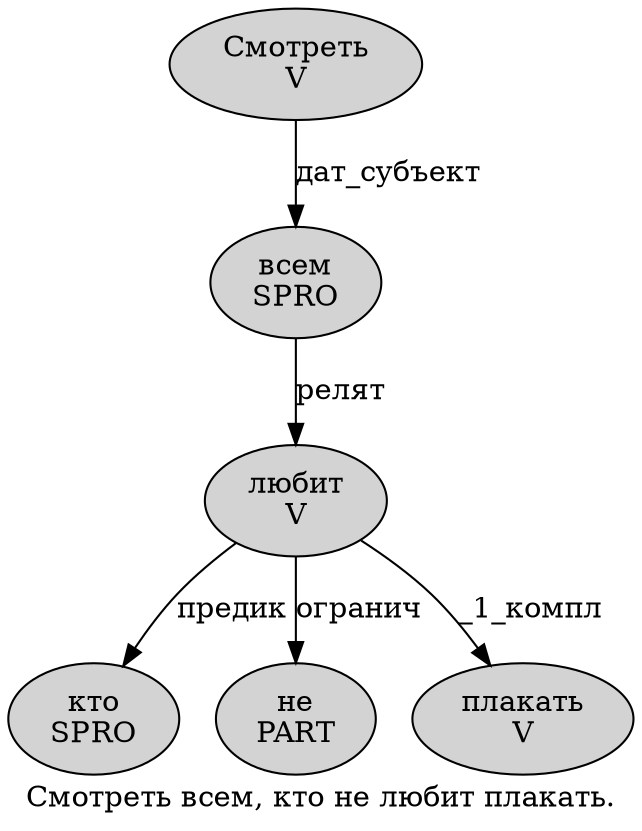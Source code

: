 digraph SENTENCE_366 {
	graph [label="Смотреть всем, кто не любит плакать."]
	node [style=filled]
		0 [label="Смотреть
V" color="" fillcolor=lightgray penwidth=1 shape=ellipse]
		1 [label="всем
SPRO" color="" fillcolor=lightgray penwidth=1 shape=ellipse]
		3 [label="кто
SPRO" color="" fillcolor=lightgray penwidth=1 shape=ellipse]
		4 [label="не
PART" color="" fillcolor=lightgray penwidth=1 shape=ellipse]
		5 [label="любит
V" color="" fillcolor=lightgray penwidth=1 shape=ellipse]
		6 [label="плакать
V" color="" fillcolor=lightgray penwidth=1 shape=ellipse]
			0 -> 1 [label="дат_субъект"]
			5 -> 3 [label="предик"]
			5 -> 4 [label="огранич"]
			5 -> 6 [label="_1_компл"]
			1 -> 5 [label="релят"]
}